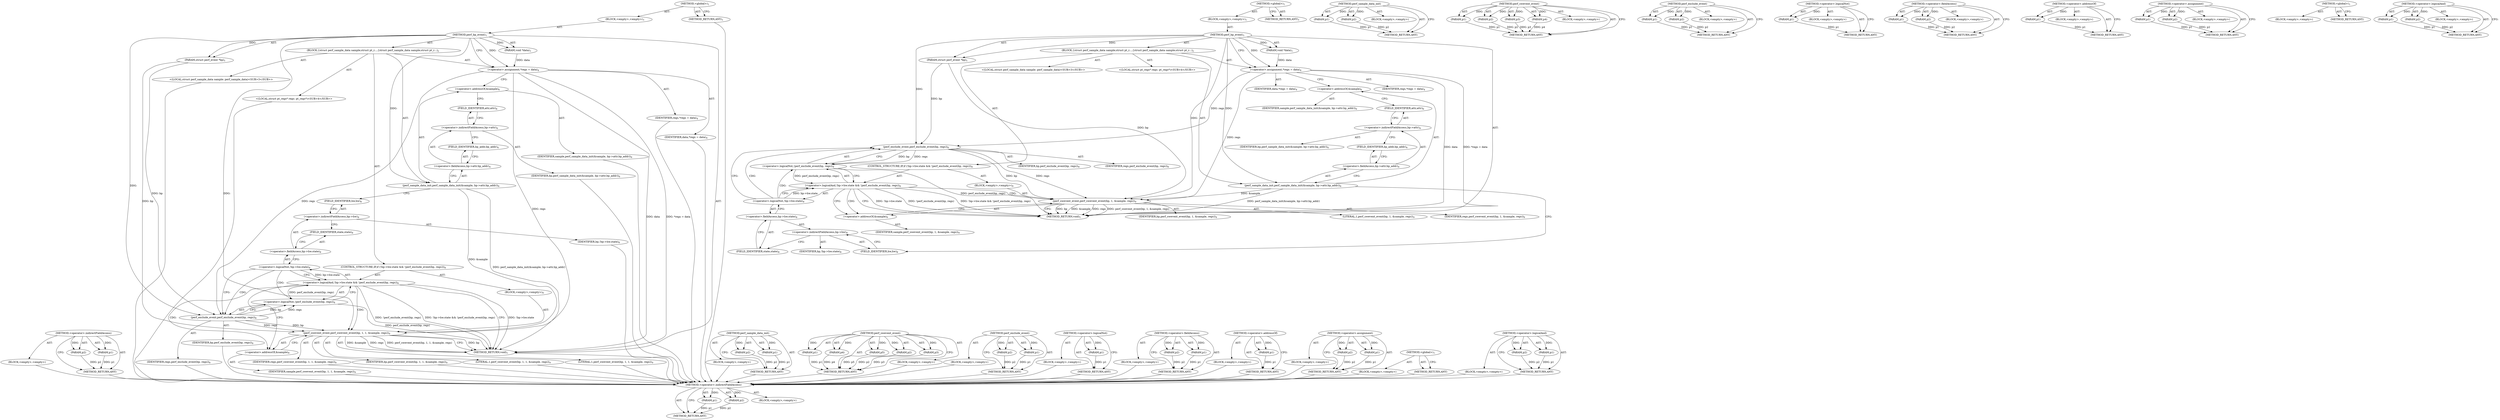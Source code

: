 digraph "&lt;operator&gt;.logicalAnd" {
vulnerable_89 [label=<(METHOD,&lt;operator&gt;.indirectFieldAccess)>];
vulnerable_90 [label=<(PARAM,p1)>];
vulnerable_91 [label=<(PARAM,p2)>];
vulnerable_92 [label=<(BLOCK,&lt;empty&gt;,&lt;empty&gt;)>];
vulnerable_93 [label=<(METHOD_RETURN,ANY)>];
vulnerable_6 [label=<(METHOD,&lt;global&gt;)<SUB>1</SUB>>];
vulnerable_7 [label=<(BLOCK,&lt;empty&gt;,&lt;empty&gt;)<SUB>1</SUB>>];
vulnerable_8 [label=<(METHOD,perf_bp_event)<SUB>1</SUB>>];
vulnerable_9 [label=<(PARAM,struct perf_event *bp)<SUB>1</SUB>>];
vulnerable_10 [label=<(PARAM,void *data)<SUB>1</SUB>>];
vulnerable_11 [label=<(BLOCK,{
	struct perf_sample_data sample;
	struct pt_r...,{
	struct perf_sample_data sample;
	struct pt_r...)<SUB>2</SUB>>];
vulnerable_12 [label="<(LOCAL,struct perf_sample_data sample: perf_sample_data)<SUB>3</SUB>>"];
vulnerable_13 [label="<(LOCAL,struct pt_regs* regs: pt_regs*)<SUB>4</SUB>>"];
vulnerable_14 [label=<(&lt;operator&gt;.assignment,*regs = data)<SUB>4</SUB>>];
vulnerable_15 [label=<(IDENTIFIER,regs,*regs = data)<SUB>4</SUB>>];
vulnerable_16 [label=<(IDENTIFIER,data,*regs = data)<SUB>4</SUB>>];
vulnerable_17 [label=<(perf_sample_data_init,perf_sample_data_init(&amp;sample, bp-&gt;attr.bp_addr))<SUB>6</SUB>>];
vulnerable_18 [label=<(&lt;operator&gt;.addressOf,&amp;sample)<SUB>6</SUB>>];
vulnerable_19 [label=<(IDENTIFIER,sample,perf_sample_data_init(&amp;sample, bp-&gt;attr.bp_addr))<SUB>6</SUB>>];
vulnerable_20 [label=<(&lt;operator&gt;.fieldAccess,bp-&gt;attr.bp_addr)<SUB>6</SUB>>];
vulnerable_21 [label=<(&lt;operator&gt;.indirectFieldAccess,bp-&gt;attr)<SUB>6</SUB>>];
vulnerable_22 [label=<(IDENTIFIER,bp,perf_sample_data_init(&amp;sample, bp-&gt;attr.bp_addr))<SUB>6</SUB>>];
vulnerable_23 [label=<(FIELD_IDENTIFIER,attr,attr)<SUB>6</SUB>>];
vulnerable_24 [label=<(FIELD_IDENTIFIER,bp_addr,bp_addr)<SUB>6</SUB>>];
vulnerable_25 [label=<(CONTROL_STRUCTURE,IF,if (!bp-&gt;hw.state &amp;&amp; !perf_exclude_event(bp, regs)))<SUB>8</SUB>>];
vulnerable_26 [label=<(&lt;operator&gt;.logicalAnd,!bp-&gt;hw.state &amp;&amp; !perf_exclude_event(bp, regs))<SUB>8</SUB>>];
vulnerable_27 [label=<(&lt;operator&gt;.logicalNot,!bp-&gt;hw.state)<SUB>8</SUB>>];
vulnerable_28 [label=<(&lt;operator&gt;.fieldAccess,bp-&gt;hw.state)<SUB>8</SUB>>];
vulnerable_29 [label=<(&lt;operator&gt;.indirectFieldAccess,bp-&gt;hw)<SUB>8</SUB>>];
vulnerable_30 [label=<(IDENTIFIER,bp,!bp-&gt;hw.state)<SUB>8</SUB>>];
vulnerable_31 [label=<(FIELD_IDENTIFIER,hw,hw)<SUB>8</SUB>>];
vulnerable_32 [label=<(FIELD_IDENTIFIER,state,state)<SUB>8</SUB>>];
vulnerable_33 [label=<(&lt;operator&gt;.logicalNot,!perf_exclude_event(bp, regs))<SUB>8</SUB>>];
vulnerable_34 [label=<(perf_exclude_event,perf_exclude_event(bp, regs))<SUB>8</SUB>>];
vulnerable_35 [label=<(IDENTIFIER,bp,perf_exclude_event(bp, regs))<SUB>8</SUB>>];
vulnerable_36 [label=<(IDENTIFIER,regs,perf_exclude_event(bp, regs))<SUB>8</SUB>>];
vulnerable_37 [label=<(BLOCK,&lt;empty&gt;,&lt;empty&gt;)<SUB>9</SUB>>];
vulnerable_38 [label=<(perf_swevent_event,perf_swevent_event(bp, 1, 1, &amp;sample, regs))<SUB>9</SUB>>];
vulnerable_39 [label=<(IDENTIFIER,bp,perf_swevent_event(bp, 1, 1, &amp;sample, regs))<SUB>9</SUB>>];
vulnerable_40 [label=<(LITERAL,1,perf_swevent_event(bp, 1, 1, &amp;sample, regs))<SUB>9</SUB>>];
vulnerable_41 [label=<(LITERAL,1,perf_swevent_event(bp, 1, 1, &amp;sample, regs))<SUB>9</SUB>>];
vulnerable_42 [label=<(&lt;operator&gt;.addressOf,&amp;sample)<SUB>9</SUB>>];
vulnerable_43 [label=<(IDENTIFIER,sample,perf_swevent_event(bp, 1, 1, &amp;sample, regs))<SUB>9</SUB>>];
vulnerable_44 [label=<(IDENTIFIER,regs,perf_swevent_event(bp, 1, 1, &amp;sample, regs))<SUB>9</SUB>>];
vulnerable_45 [label=<(METHOD_RETURN,void)<SUB>1</SUB>>];
vulnerable_47 [label=<(METHOD_RETURN,ANY)<SUB>1</SUB>>];
vulnerable_75 [label=<(METHOD,perf_sample_data_init)>];
vulnerable_76 [label=<(PARAM,p1)>];
vulnerable_77 [label=<(PARAM,p2)>];
vulnerable_78 [label=<(BLOCK,&lt;empty&gt;,&lt;empty&gt;)>];
vulnerable_79 [label=<(METHOD_RETURN,ANY)>];
vulnerable_108 [label=<(METHOD,perf_swevent_event)>];
vulnerable_109 [label=<(PARAM,p1)>];
vulnerable_110 [label=<(PARAM,p2)>];
vulnerable_111 [label=<(PARAM,p3)>];
vulnerable_112 [label=<(PARAM,p4)>];
vulnerable_113 [label=<(PARAM,p5)>];
vulnerable_114 [label=<(BLOCK,&lt;empty&gt;,&lt;empty&gt;)>];
vulnerable_115 [label=<(METHOD_RETURN,ANY)>];
vulnerable_103 [label=<(METHOD,perf_exclude_event)>];
vulnerable_104 [label=<(PARAM,p1)>];
vulnerable_105 [label=<(PARAM,p2)>];
vulnerable_106 [label=<(BLOCK,&lt;empty&gt;,&lt;empty&gt;)>];
vulnerable_107 [label=<(METHOD_RETURN,ANY)>];
vulnerable_99 [label=<(METHOD,&lt;operator&gt;.logicalNot)>];
vulnerable_100 [label=<(PARAM,p1)>];
vulnerable_101 [label=<(BLOCK,&lt;empty&gt;,&lt;empty&gt;)>];
vulnerable_102 [label=<(METHOD_RETURN,ANY)>];
vulnerable_84 [label=<(METHOD,&lt;operator&gt;.fieldAccess)>];
vulnerable_85 [label=<(PARAM,p1)>];
vulnerable_86 [label=<(PARAM,p2)>];
vulnerable_87 [label=<(BLOCK,&lt;empty&gt;,&lt;empty&gt;)>];
vulnerable_88 [label=<(METHOD_RETURN,ANY)>];
vulnerable_80 [label=<(METHOD,&lt;operator&gt;.addressOf)>];
vulnerable_81 [label=<(PARAM,p1)>];
vulnerable_82 [label=<(BLOCK,&lt;empty&gt;,&lt;empty&gt;)>];
vulnerable_83 [label=<(METHOD_RETURN,ANY)>];
vulnerable_70 [label=<(METHOD,&lt;operator&gt;.assignment)>];
vulnerable_71 [label=<(PARAM,p1)>];
vulnerable_72 [label=<(PARAM,p2)>];
vulnerable_73 [label=<(BLOCK,&lt;empty&gt;,&lt;empty&gt;)>];
vulnerable_74 [label=<(METHOD_RETURN,ANY)>];
vulnerable_64 [label=<(METHOD,&lt;global&gt;)<SUB>1</SUB>>];
vulnerable_65 [label=<(BLOCK,&lt;empty&gt;,&lt;empty&gt;)>];
vulnerable_66 [label=<(METHOD_RETURN,ANY)>];
vulnerable_94 [label=<(METHOD,&lt;operator&gt;.logicalAnd)>];
vulnerable_95 [label=<(PARAM,p1)>];
vulnerable_96 [label=<(PARAM,p2)>];
vulnerable_97 [label=<(BLOCK,&lt;empty&gt;,&lt;empty&gt;)>];
vulnerable_98 [label=<(METHOD_RETURN,ANY)>];
fixed_88 [label=<(METHOD,&lt;operator&gt;.indirectFieldAccess)>];
fixed_89 [label=<(PARAM,p1)>];
fixed_90 [label=<(PARAM,p2)>];
fixed_91 [label=<(BLOCK,&lt;empty&gt;,&lt;empty&gt;)>];
fixed_92 [label=<(METHOD_RETURN,ANY)>];
fixed_6 [label=<(METHOD,&lt;global&gt;)<SUB>1</SUB>>];
fixed_7 [label=<(BLOCK,&lt;empty&gt;,&lt;empty&gt;)<SUB>1</SUB>>];
fixed_8 [label=<(METHOD,perf_bp_event)<SUB>1</SUB>>];
fixed_9 [label=<(PARAM,struct perf_event *bp)<SUB>1</SUB>>];
fixed_10 [label=<(PARAM,void *data)<SUB>1</SUB>>];
fixed_11 [label=<(BLOCK,{
	struct perf_sample_data sample;
	struct pt_r...,{
	struct perf_sample_data sample;
	struct pt_r...)<SUB>2</SUB>>];
fixed_12 [label="<(LOCAL,struct perf_sample_data sample: perf_sample_data)<SUB>3</SUB>>"];
fixed_13 [label="<(LOCAL,struct pt_regs* regs: pt_regs*)<SUB>4</SUB>>"];
fixed_14 [label=<(&lt;operator&gt;.assignment,*regs = data)<SUB>4</SUB>>];
fixed_15 [label=<(IDENTIFIER,regs,*regs = data)<SUB>4</SUB>>];
fixed_16 [label=<(IDENTIFIER,data,*regs = data)<SUB>4</SUB>>];
fixed_17 [label=<(perf_sample_data_init,perf_sample_data_init(&amp;sample, bp-&gt;attr.bp_addr))<SUB>6</SUB>>];
fixed_18 [label=<(&lt;operator&gt;.addressOf,&amp;sample)<SUB>6</SUB>>];
fixed_19 [label=<(IDENTIFIER,sample,perf_sample_data_init(&amp;sample, bp-&gt;attr.bp_addr))<SUB>6</SUB>>];
fixed_20 [label=<(&lt;operator&gt;.fieldAccess,bp-&gt;attr.bp_addr)<SUB>6</SUB>>];
fixed_21 [label=<(&lt;operator&gt;.indirectFieldAccess,bp-&gt;attr)<SUB>6</SUB>>];
fixed_22 [label=<(IDENTIFIER,bp,perf_sample_data_init(&amp;sample, bp-&gt;attr.bp_addr))<SUB>6</SUB>>];
fixed_23 [label=<(FIELD_IDENTIFIER,attr,attr)<SUB>6</SUB>>];
fixed_24 [label=<(FIELD_IDENTIFIER,bp_addr,bp_addr)<SUB>6</SUB>>];
fixed_25 [label=<(CONTROL_STRUCTURE,IF,if (!bp-&gt;hw.state &amp;&amp; !perf_exclude_event(bp, regs)))<SUB>8</SUB>>];
fixed_26 [label=<(&lt;operator&gt;.logicalAnd,!bp-&gt;hw.state &amp;&amp; !perf_exclude_event(bp, regs))<SUB>8</SUB>>];
fixed_27 [label=<(&lt;operator&gt;.logicalNot,!bp-&gt;hw.state)<SUB>8</SUB>>];
fixed_28 [label=<(&lt;operator&gt;.fieldAccess,bp-&gt;hw.state)<SUB>8</SUB>>];
fixed_29 [label=<(&lt;operator&gt;.indirectFieldAccess,bp-&gt;hw)<SUB>8</SUB>>];
fixed_30 [label=<(IDENTIFIER,bp,!bp-&gt;hw.state)<SUB>8</SUB>>];
fixed_31 [label=<(FIELD_IDENTIFIER,hw,hw)<SUB>8</SUB>>];
fixed_32 [label=<(FIELD_IDENTIFIER,state,state)<SUB>8</SUB>>];
fixed_33 [label=<(&lt;operator&gt;.logicalNot,!perf_exclude_event(bp, regs))<SUB>8</SUB>>];
fixed_34 [label=<(perf_exclude_event,perf_exclude_event(bp, regs))<SUB>8</SUB>>];
fixed_35 [label=<(IDENTIFIER,bp,perf_exclude_event(bp, regs))<SUB>8</SUB>>];
fixed_36 [label=<(IDENTIFIER,regs,perf_exclude_event(bp, regs))<SUB>8</SUB>>];
fixed_37 [label=<(BLOCK,&lt;empty&gt;,&lt;empty&gt;)<SUB>9</SUB>>];
fixed_38 [label=<(perf_swevent_event,perf_swevent_event(bp, 1, &amp;sample, regs))<SUB>9</SUB>>];
fixed_39 [label=<(IDENTIFIER,bp,perf_swevent_event(bp, 1, &amp;sample, regs))<SUB>9</SUB>>];
fixed_40 [label=<(LITERAL,1,perf_swevent_event(bp, 1, &amp;sample, regs))<SUB>9</SUB>>];
fixed_41 [label=<(&lt;operator&gt;.addressOf,&amp;sample)<SUB>9</SUB>>];
fixed_42 [label=<(IDENTIFIER,sample,perf_swevent_event(bp, 1, &amp;sample, regs))<SUB>9</SUB>>];
fixed_43 [label=<(IDENTIFIER,regs,perf_swevent_event(bp, 1, &amp;sample, regs))<SUB>9</SUB>>];
fixed_44 [label=<(METHOD_RETURN,void)<SUB>1</SUB>>];
fixed_46 [label=<(METHOD_RETURN,ANY)<SUB>1</SUB>>];
fixed_74 [label=<(METHOD,perf_sample_data_init)>];
fixed_75 [label=<(PARAM,p1)>];
fixed_76 [label=<(PARAM,p2)>];
fixed_77 [label=<(BLOCK,&lt;empty&gt;,&lt;empty&gt;)>];
fixed_78 [label=<(METHOD_RETURN,ANY)>];
fixed_107 [label=<(METHOD,perf_swevent_event)>];
fixed_108 [label=<(PARAM,p1)>];
fixed_109 [label=<(PARAM,p2)>];
fixed_110 [label=<(PARAM,p3)>];
fixed_111 [label=<(PARAM,p4)>];
fixed_112 [label=<(BLOCK,&lt;empty&gt;,&lt;empty&gt;)>];
fixed_113 [label=<(METHOD_RETURN,ANY)>];
fixed_102 [label=<(METHOD,perf_exclude_event)>];
fixed_103 [label=<(PARAM,p1)>];
fixed_104 [label=<(PARAM,p2)>];
fixed_105 [label=<(BLOCK,&lt;empty&gt;,&lt;empty&gt;)>];
fixed_106 [label=<(METHOD_RETURN,ANY)>];
fixed_98 [label=<(METHOD,&lt;operator&gt;.logicalNot)>];
fixed_99 [label=<(PARAM,p1)>];
fixed_100 [label=<(BLOCK,&lt;empty&gt;,&lt;empty&gt;)>];
fixed_101 [label=<(METHOD_RETURN,ANY)>];
fixed_83 [label=<(METHOD,&lt;operator&gt;.fieldAccess)>];
fixed_84 [label=<(PARAM,p1)>];
fixed_85 [label=<(PARAM,p2)>];
fixed_86 [label=<(BLOCK,&lt;empty&gt;,&lt;empty&gt;)>];
fixed_87 [label=<(METHOD_RETURN,ANY)>];
fixed_79 [label=<(METHOD,&lt;operator&gt;.addressOf)>];
fixed_80 [label=<(PARAM,p1)>];
fixed_81 [label=<(BLOCK,&lt;empty&gt;,&lt;empty&gt;)>];
fixed_82 [label=<(METHOD_RETURN,ANY)>];
fixed_69 [label=<(METHOD,&lt;operator&gt;.assignment)>];
fixed_70 [label=<(PARAM,p1)>];
fixed_71 [label=<(PARAM,p2)>];
fixed_72 [label=<(BLOCK,&lt;empty&gt;,&lt;empty&gt;)>];
fixed_73 [label=<(METHOD_RETURN,ANY)>];
fixed_63 [label=<(METHOD,&lt;global&gt;)<SUB>1</SUB>>];
fixed_64 [label=<(BLOCK,&lt;empty&gt;,&lt;empty&gt;)>];
fixed_65 [label=<(METHOD_RETURN,ANY)>];
fixed_93 [label=<(METHOD,&lt;operator&gt;.logicalAnd)>];
fixed_94 [label=<(PARAM,p1)>];
fixed_95 [label=<(PARAM,p2)>];
fixed_96 [label=<(BLOCK,&lt;empty&gt;,&lt;empty&gt;)>];
fixed_97 [label=<(METHOD_RETURN,ANY)>];
vulnerable_89 -> vulnerable_90  [key=0, label="AST: "];
vulnerable_89 -> vulnerable_90  [key=1, label="DDG: "];
vulnerable_89 -> vulnerable_92  [key=0, label="AST: "];
vulnerable_89 -> vulnerable_91  [key=0, label="AST: "];
vulnerable_89 -> vulnerable_91  [key=1, label="DDG: "];
vulnerable_89 -> vulnerable_93  [key=0, label="AST: "];
vulnerable_89 -> vulnerable_93  [key=1, label="CFG: "];
vulnerable_90 -> vulnerable_93  [key=0, label="DDG: p1"];
vulnerable_91 -> vulnerable_93  [key=0, label="DDG: p2"];
vulnerable_92 -> fixed_88  [key=0];
vulnerable_93 -> fixed_88  [key=0];
vulnerable_6 -> vulnerable_7  [key=0, label="AST: "];
vulnerable_6 -> vulnerable_47  [key=0, label="AST: "];
vulnerable_6 -> vulnerable_47  [key=1, label="CFG: "];
vulnerable_7 -> vulnerable_8  [key=0, label="AST: "];
vulnerable_8 -> vulnerable_9  [key=0, label="AST: "];
vulnerable_8 -> vulnerable_9  [key=1, label="DDG: "];
vulnerable_8 -> vulnerable_10  [key=0, label="AST: "];
vulnerable_8 -> vulnerable_10  [key=1, label="DDG: "];
vulnerable_8 -> vulnerable_11  [key=0, label="AST: "];
vulnerable_8 -> vulnerable_45  [key=0, label="AST: "];
vulnerable_8 -> vulnerable_14  [key=0, label="CFG: "];
vulnerable_8 -> vulnerable_14  [key=1, label="DDG: "];
vulnerable_8 -> vulnerable_17  [key=0, label="DDG: "];
vulnerable_8 -> vulnerable_38  [key=0, label="DDG: "];
vulnerable_8 -> vulnerable_34  [key=0, label="DDG: "];
vulnerable_9 -> vulnerable_38  [key=0, label="DDG: bp"];
vulnerable_9 -> vulnerable_34  [key=0, label="DDG: bp"];
vulnerable_10 -> vulnerable_14  [key=0, label="DDG: data"];
vulnerable_11 -> vulnerable_12  [key=0, label="AST: "];
vulnerable_11 -> vulnerable_13  [key=0, label="AST: "];
vulnerable_11 -> vulnerable_14  [key=0, label="AST: "];
vulnerable_11 -> vulnerable_17  [key=0, label="AST: "];
vulnerable_11 -> vulnerable_25  [key=0, label="AST: "];
vulnerable_12 -> fixed_88  [key=0];
vulnerable_13 -> fixed_88  [key=0];
vulnerable_14 -> vulnerable_15  [key=0, label="AST: "];
vulnerable_14 -> vulnerable_16  [key=0, label="AST: "];
vulnerable_14 -> vulnerable_18  [key=0, label="CFG: "];
vulnerable_14 -> vulnerable_45  [key=0, label="DDG: data"];
vulnerable_14 -> vulnerable_45  [key=1, label="DDG: *regs = data"];
vulnerable_14 -> vulnerable_38  [key=0, label="DDG: regs"];
vulnerable_14 -> vulnerable_34  [key=0, label="DDG: regs"];
vulnerable_15 -> fixed_88  [key=0];
vulnerable_16 -> fixed_88  [key=0];
vulnerable_17 -> vulnerable_18  [key=0, label="AST: "];
vulnerable_17 -> vulnerable_20  [key=0, label="AST: "];
vulnerable_17 -> vulnerable_31  [key=0, label="CFG: "];
vulnerable_17 -> vulnerable_45  [key=0, label="DDG: perf_sample_data_init(&amp;sample, bp-&gt;attr.bp_addr)"];
vulnerable_17 -> vulnerable_38  [key=0, label="DDG: &amp;sample"];
vulnerable_18 -> vulnerable_19  [key=0, label="AST: "];
vulnerable_18 -> vulnerable_23  [key=0, label="CFG: "];
vulnerable_19 -> fixed_88  [key=0];
vulnerable_20 -> vulnerable_21  [key=0, label="AST: "];
vulnerable_20 -> vulnerable_24  [key=0, label="AST: "];
vulnerable_20 -> vulnerable_17  [key=0, label="CFG: "];
vulnerable_21 -> vulnerable_22  [key=0, label="AST: "];
vulnerable_21 -> vulnerable_23  [key=0, label="AST: "];
vulnerable_21 -> vulnerable_24  [key=0, label="CFG: "];
vulnerable_22 -> fixed_88  [key=0];
vulnerable_23 -> vulnerable_21  [key=0, label="CFG: "];
vulnerable_24 -> vulnerable_20  [key=0, label="CFG: "];
vulnerable_25 -> vulnerable_26  [key=0, label="AST: "];
vulnerable_25 -> vulnerable_37  [key=0, label="AST: "];
vulnerable_26 -> vulnerable_27  [key=0, label="AST: "];
vulnerable_26 -> vulnerable_33  [key=0, label="AST: "];
vulnerable_26 -> vulnerable_45  [key=0, label="CFG: "];
vulnerable_26 -> vulnerable_45  [key=1, label="DDG: !bp-&gt;hw.state"];
vulnerable_26 -> vulnerable_45  [key=2, label="DDG: !perf_exclude_event(bp, regs)"];
vulnerable_26 -> vulnerable_45  [key=3, label="DDG: !bp-&gt;hw.state &amp;&amp; !perf_exclude_event(bp, regs)"];
vulnerable_26 -> vulnerable_42  [key=0, label="CFG: "];
vulnerable_26 -> vulnerable_42  [key=1, label="CDG: "];
vulnerable_26 -> vulnerable_38  [key=0, label="CDG: "];
vulnerable_27 -> vulnerable_28  [key=0, label="AST: "];
vulnerable_27 -> vulnerable_26  [key=0, label="CFG: "];
vulnerable_27 -> vulnerable_26  [key=1, label="DDG: bp-&gt;hw.state"];
vulnerable_27 -> vulnerable_34  [key=0, label="CFG: "];
vulnerable_27 -> vulnerable_34  [key=1, label="CDG: "];
vulnerable_27 -> vulnerable_33  [key=0, label="CDG: "];
vulnerable_28 -> vulnerable_29  [key=0, label="AST: "];
vulnerable_28 -> vulnerable_32  [key=0, label="AST: "];
vulnerable_28 -> vulnerable_27  [key=0, label="CFG: "];
vulnerable_29 -> vulnerable_30  [key=0, label="AST: "];
vulnerable_29 -> vulnerable_31  [key=0, label="AST: "];
vulnerable_29 -> vulnerable_32  [key=0, label="CFG: "];
vulnerable_30 -> fixed_88  [key=0];
vulnerable_31 -> vulnerable_29  [key=0, label="CFG: "];
vulnerable_32 -> vulnerable_28  [key=0, label="CFG: "];
vulnerable_33 -> vulnerable_34  [key=0, label="AST: "];
vulnerable_33 -> vulnerable_26  [key=0, label="CFG: "];
vulnerable_33 -> vulnerable_26  [key=1, label="DDG: perf_exclude_event(bp, regs)"];
vulnerable_33 -> vulnerable_45  [key=0, label="DDG: perf_exclude_event(bp, regs)"];
vulnerable_34 -> vulnerable_35  [key=0, label="AST: "];
vulnerable_34 -> vulnerable_36  [key=0, label="AST: "];
vulnerable_34 -> vulnerable_33  [key=0, label="CFG: "];
vulnerable_34 -> vulnerable_33  [key=1, label="DDG: bp"];
vulnerable_34 -> vulnerable_33  [key=2, label="DDG: regs"];
vulnerable_34 -> vulnerable_38  [key=0, label="DDG: bp"];
vulnerable_34 -> vulnerable_38  [key=1, label="DDG: regs"];
vulnerable_35 -> fixed_88  [key=0];
vulnerable_36 -> fixed_88  [key=0];
vulnerable_37 -> vulnerable_38  [key=0, label="AST: "];
vulnerable_38 -> vulnerable_39  [key=0, label="AST: "];
vulnerable_38 -> vulnerable_40  [key=0, label="AST: "];
vulnerable_38 -> vulnerable_41  [key=0, label="AST: "];
vulnerable_38 -> vulnerable_42  [key=0, label="AST: "];
vulnerable_38 -> vulnerable_44  [key=0, label="AST: "];
vulnerable_38 -> vulnerable_45  [key=0, label="CFG: "];
vulnerable_38 -> vulnerable_45  [key=1, label="DDG: bp"];
vulnerable_38 -> vulnerable_45  [key=2, label="DDG: &amp;sample"];
vulnerable_38 -> vulnerable_45  [key=3, label="DDG: regs"];
vulnerable_38 -> vulnerable_45  [key=4, label="DDG: perf_swevent_event(bp, 1, 1, &amp;sample, regs)"];
vulnerable_39 -> fixed_88  [key=0];
vulnerable_40 -> fixed_88  [key=0];
vulnerable_41 -> fixed_88  [key=0];
vulnerable_42 -> vulnerable_43  [key=0, label="AST: "];
vulnerable_42 -> vulnerable_38  [key=0, label="CFG: "];
vulnerable_43 -> fixed_88  [key=0];
vulnerable_44 -> fixed_88  [key=0];
vulnerable_45 -> fixed_88  [key=0];
vulnerable_47 -> fixed_88  [key=0];
vulnerable_75 -> vulnerable_76  [key=0, label="AST: "];
vulnerable_75 -> vulnerable_76  [key=1, label="DDG: "];
vulnerable_75 -> vulnerable_78  [key=0, label="AST: "];
vulnerable_75 -> vulnerable_77  [key=0, label="AST: "];
vulnerable_75 -> vulnerable_77  [key=1, label="DDG: "];
vulnerable_75 -> vulnerable_79  [key=0, label="AST: "];
vulnerable_75 -> vulnerable_79  [key=1, label="CFG: "];
vulnerable_76 -> vulnerable_79  [key=0, label="DDG: p1"];
vulnerable_77 -> vulnerable_79  [key=0, label="DDG: p2"];
vulnerable_78 -> fixed_88  [key=0];
vulnerable_79 -> fixed_88  [key=0];
vulnerable_108 -> vulnerable_109  [key=0, label="AST: "];
vulnerable_108 -> vulnerable_109  [key=1, label="DDG: "];
vulnerable_108 -> vulnerable_114  [key=0, label="AST: "];
vulnerable_108 -> vulnerable_110  [key=0, label="AST: "];
vulnerable_108 -> vulnerable_110  [key=1, label="DDG: "];
vulnerable_108 -> vulnerable_115  [key=0, label="AST: "];
vulnerable_108 -> vulnerable_115  [key=1, label="CFG: "];
vulnerable_108 -> vulnerable_111  [key=0, label="AST: "];
vulnerable_108 -> vulnerable_111  [key=1, label="DDG: "];
vulnerable_108 -> vulnerable_112  [key=0, label="AST: "];
vulnerable_108 -> vulnerable_112  [key=1, label="DDG: "];
vulnerable_108 -> vulnerable_113  [key=0, label="AST: "];
vulnerable_108 -> vulnerable_113  [key=1, label="DDG: "];
vulnerable_109 -> vulnerable_115  [key=0, label="DDG: p1"];
vulnerable_110 -> vulnerable_115  [key=0, label="DDG: p2"];
vulnerable_111 -> vulnerable_115  [key=0, label="DDG: p3"];
vulnerable_112 -> vulnerable_115  [key=0, label="DDG: p4"];
vulnerable_113 -> vulnerable_115  [key=0, label="DDG: p5"];
vulnerable_114 -> fixed_88  [key=0];
vulnerable_115 -> fixed_88  [key=0];
vulnerable_103 -> vulnerable_104  [key=0, label="AST: "];
vulnerable_103 -> vulnerable_104  [key=1, label="DDG: "];
vulnerable_103 -> vulnerable_106  [key=0, label="AST: "];
vulnerable_103 -> vulnerable_105  [key=0, label="AST: "];
vulnerable_103 -> vulnerable_105  [key=1, label="DDG: "];
vulnerable_103 -> vulnerable_107  [key=0, label="AST: "];
vulnerable_103 -> vulnerable_107  [key=1, label="CFG: "];
vulnerable_104 -> vulnerable_107  [key=0, label="DDG: p1"];
vulnerable_105 -> vulnerable_107  [key=0, label="DDG: p2"];
vulnerable_106 -> fixed_88  [key=0];
vulnerable_107 -> fixed_88  [key=0];
vulnerable_99 -> vulnerable_100  [key=0, label="AST: "];
vulnerable_99 -> vulnerable_100  [key=1, label="DDG: "];
vulnerable_99 -> vulnerable_101  [key=0, label="AST: "];
vulnerable_99 -> vulnerable_102  [key=0, label="AST: "];
vulnerable_99 -> vulnerable_102  [key=1, label="CFG: "];
vulnerable_100 -> vulnerable_102  [key=0, label="DDG: p1"];
vulnerable_101 -> fixed_88  [key=0];
vulnerable_102 -> fixed_88  [key=0];
vulnerable_84 -> vulnerable_85  [key=0, label="AST: "];
vulnerable_84 -> vulnerable_85  [key=1, label="DDG: "];
vulnerable_84 -> vulnerable_87  [key=0, label="AST: "];
vulnerable_84 -> vulnerable_86  [key=0, label="AST: "];
vulnerable_84 -> vulnerable_86  [key=1, label="DDG: "];
vulnerable_84 -> vulnerable_88  [key=0, label="AST: "];
vulnerable_84 -> vulnerable_88  [key=1, label="CFG: "];
vulnerable_85 -> vulnerable_88  [key=0, label="DDG: p1"];
vulnerable_86 -> vulnerable_88  [key=0, label="DDG: p2"];
vulnerable_87 -> fixed_88  [key=0];
vulnerable_88 -> fixed_88  [key=0];
vulnerable_80 -> vulnerable_81  [key=0, label="AST: "];
vulnerable_80 -> vulnerable_81  [key=1, label="DDG: "];
vulnerable_80 -> vulnerable_82  [key=0, label="AST: "];
vulnerable_80 -> vulnerable_83  [key=0, label="AST: "];
vulnerable_80 -> vulnerable_83  [key=1, label="CFG: "];
vulnerable_81 -> vulnerable_83  [key=0, label="DDG: p1"];
vulnerable_82 -> fixed_88  [key=0];
vulnerable_83 -> fixed_88  [key=0];
vulnerable_70 -> vulnerable_71  [key=0, label="AST: "];
vulnerable_70 -> vulnerable_71  [key=1, label="DDG: "];
vulnerable_70 -> vulnerable_73  [key=0, label="AST: "];
vulnerable_70 -> vulnerable_72  [key=0, label="AST: "];
vulnerable_70 -> vulnerable_72  [key=1, label="DDG: "];
vulnerable_70 -> vulnerable_74  [key=0, label="AST: "];
vulnerable_70 -> vulnerable_74  [key=1, label="CFG: "];
vulnerable_71 -> vulnerable_74  [key=0, label="DDG: p1"];
vulnerable_72 -> vulnerable_74  [key=0, label="DDG: p2"];
vulnerable_73 -> fixed_88  [key=0];
vulnerable_74 -> fixed_88  [key=0];
vulnerable_64 -> vulnerable_65  [key=0, label="AST: "];
vulnerable_64 -> vulnerable_66  [key=0, label="AST: "];
vulnerable_64 -> vulnerable_66  [key=1, label="CFG: "];
vulnerable_65 -> fixed_88  [key=0];
vulnerable_66 -> fixed_88  [key=0];
vulnerable_94 -> vulnerable_95  [key=0, label="AST: "];
vulnerable_94 -> vulnerable_95  [key=1, label="DDG: "];
vulnerable_94 -> vulnerable_97  [key=0, label="AST: "];
vulnerable_94 -> vulnerable_96  [key=0, label="AST: "];
vulnerable_94 -> vulnerable_96  [key=1, label="DDG: "];
vulnerable_94 -> vulnerable_98  [key=0, label="AST: "];
vulnerable_94 -> vulnerable_98  [key=1, label="CFG: "];
vulnerable_95 -> vulnerable_98  [key=0, label="DDG: p1"];
vulnerable_96 -> vulnerable_98  [key=0, label="DDG: p2"];
vulnerable_97 -> fixed_88  [key=0];
vulnerable_98 -> fixed_88  [key=0];
fixed_88 -> fixed_89  [key=0, label="AST: "];
fixed_88 -> fixed_89  [key=1, label="DDG: "];
fixed_88 -> fixed_91  [key=0, label="AST: "];
fixed_88 -> fixed_90  [key=0, label="AST: "];
fixed_88 -> fixed_90  [key=1, label="DDG: "];
fixed_88 -> fixed_92  [key=0, label="AST: "];
fixed_88 -> fixed_92  [key=1, label="CFG: "];
fixed_89 -> fixed_92  [key=0, label="DDG: p1"];
fixed_90 -> fixed_92  [key=0, label="DDG: p2"];
fixed_6 -> fixed_7  [key=0, label="AST: "];
fixed_6 -> fixed_46  [key=0, label="AST: "];
fixed_6 -> fixed_46  [key=1, label="CFG: "];
fixed_7 -> fixed_8  [key=0, label="AST: "];
fixed_8 -> fixed_9  [key=0, label="AST: "];
fixed_8 -> fixed_9  [key=1, label="DDG: "];
fixed_8 -> fixed_10  [key=0, label="AST: "];
fixed_8 -> fixed_10  [key=1, label="DDG: "];
fixed_8 -> fixed_11  [key=0, label="AST: "];
fixed_8 -> fixed_44  [key=0, label="AST: "];
fixed_8 -> fixed_14  [key=0, label="CFG: "];
fixed_8 -> fixed_14  [key=1, label="DDG: "];
fixed_8 -> fixed_17  [key=0, label="DDG: "];
fixed_8 -> fixed_38  [key=0, label="DDG: "];
fixed_8 -> fixed_34  [key=0, label="DDG: "];
fixed_9 -> fixed_38  [key=0, label="DDG: bp"];
fixed_9 -> fixed_34  [key=0, label="DDG: bp"];
fixed_10 -> fixed_14  [key=0, label="DDG: data"];
fixed_11 -> fixed_12  [key=0, label="AST: "];
fixed_11 -> fixed_13  [key=0, label="AST: "];
fixed_11 -> fixed_14  [key=0, label="AST: "];
fixed_11 -> fixed_17  [key=0, label="AST: "];
fixed_11 -> fixed_25  [key=0, label="AST: "];
fixed_14 -> fixed_15  [key=0, label="AST: "];
fixed_14 -> fixed_16  [key=0, label="AST: "];
fixed_14 -> fixed_18  [key=0, label="CFG: "];
fixed_14 -> fixed_44  [key=0, label="DDG: data"];
fixed_14 -> fixed_44  [key=1, label="DDG: *regs = data"];
fixed_14 -> fixed_38  [key=0, label="DDG: regs"];
fixed_14 -> fixed_34  [key=0, label="DDG: regs"];
fixed_17 -> fixed_18  [key=0, label="AST: "];
fixed_17 -> fixed_20  [key=0, label="AST: "];
fixed_17 -> fixed_31  [key=0, label="CFG: "];
fixed_17 -> fixed_44  [key=0, label="DDG: perf_sample_data_init(&amp;sample, bp-&gt;attr.bp_addr)"];
fixed_17 -> fixed_38  [key=0, label="DDG: &amp;sample"];
fixed_18 -> fixed_19  [key=0, label="AST: "];
fixed_18 -> fixed_23  [key=0, label="CFG: "];
fixed_20 -> fixed_21  [key=0, label="AST: "];
fixed_20 -> fixed_24  [key=0, label="AST: "];
fixed_20 -> fixed_17  [key=0, label="CFG: "];
fixed_21 -> fixed_22  [key=0, label="AST: "];
fixed_21 -> fixed_23  [key=0, label="AST: "];
fixed_21 -> fixed_24  [key=0, label="CFG: "];
fixed_23 -> fixed_21  [key=0, label="CFG: "];
fixed_24 -> fixed_20  [key=0, label="CFG: "];
fixed_25 -> fixed_26  [key=0, label="AST: "];
fixed_25 -> fixed_37  [key=0, label="AST: "];
fixed_26 -> fixed_27  [key=0, label="AST: "];
fixed_26 -> fixed_33  [key=0, label="AST: "];
fixed_26 -> fixed_44  [key=0, label="CFG: "];
fixed_26 -> fixed_44  [key=1, label="DDG: !bp-&gt;hw.state"];
fixed_26 -> fixed_44  [key=2, label="DDG: !perf_exclude_event(bp, regs)"];
fixed_26 -> fixed_44  [key=3, label="DDG: !bp-&gt;hw.state &amp;&amp; !perf_exclude_event(bp, regs)"];
fixed_26 -> fixed_41  [key=0, label="CFG: "];
fixed_26 -> fixed_41  [key=1, label="CDG: "];
fixed_26 -> fixed_38  [key=0, label="CDG: "];
fixed_27 -> fixed_28  [key=0, label="AST: "];
fixed_27 -> fixed_26  [key=0, label="CFG: "];
fixed_27 -> fixed_26  [key=1, label="DDG: bp-&gt;hw.state"];
fixed_27 -> fixed_34  [key=0, label="CFG: "];
fixed_27 -> fixed_34  [key=1, label="CDG: "];
fixed_27 -> fixed_33  [key=0, label="CDG: "];
fixed_28 -> fixed_29  [key=0, label="AST: "];
fixed_28 -> fixed_32  [key=0, label="AST: "];
fixed_28 -> fixed_27  [key=0, label="CFG: "];
fixed_29 -> fixed_30  [key=0, label="AST: "];
fixed_29 -> fixed_31  [key=0, label="AST: "];
fixed_29 -> fixed_32  [key=0, label="CFG: "];
fixed_31 -> fixed_29  [key=0, label="CFG: "];
fixed_32 -> fixed_28  [key=0, label="CFG: "];
fixed_33 -> fixed_34  [key=0, label="AST: "];
fixed_33 -> fixed_26  [key=0, label="CFG: "];
fixed_33 -> fixed_26  [key=1, label="DDG: perf_exclude_event(bp, regs)"];
fixed_33 -> fixed_44  [key=0, label="DDG: perf_exclude_event(bp, regs)"];
fixed_34 -> fixed_35  [key=0, label="AST: "];
fixed_34 -> fixed_36  [key=0, label="AST: "];
fixed_34 -> fixed_33  [key=0, label="CFG: "];
fixed_34 -> fixed_33  [key=1, label="DDG: bp"];
fixed_34 -> fixed_33  [key=2, label="DDG: regs"];
fixed_34 -> fixed_38  [key=0, label="DDG: bp"];
fixed_34 -> fixed_38  [key=1, label="DDG: regs"];
fixed_37 -> fixed_38  [key=0, label="AST: "];
fixed_38 -> fixed_39  [key=0, label="AST: "];
fixed_38 -> fixed_40  [key=0, label="AST: "];
fixed_38 -> fixed_41  [key=0, label="AST: "];
fixed_38 -> fixed_43  [key=0, label="AST: "];
fixed_38 -> fixed_44  [key=0, label="CFG: "];
fixed_38 -> fixed_44  [key=1, label="DDG: bp"];
fixed_38 -> fixed_44  [key=2, label="DDG: &amp;sample"];
fixed_38 -> fixed_44  [key=3, label="DDG: regs"];
fixed_38 -> fixed_44  [key=4, label="DDG: perf_swevent_event(bp, 1, &amp;sample, regs)"];
fixed_41 -> fixed_42  [key=0, label="AST: "];
fixed_41 -> fixed_38  [key=0, label="CFG: "];
fixed_74 -> fixed_75  [key=0, label="AST: "];
fixed_74 -> fixed_75  [key=1, label="DDG: "];
fixed_74 -> fixed_77  [key=0, label="AST: "];
fixed_74 -> fixed_76  [key=0, label="AST: "];
fixed_74 -> fixed_76  [key=1, label="DDG: "];
fixed_74 -> fixed_78  [key=0, label="AST: "];
fixed_74 -> fixed_78  [key=1, label="CFG: "];
fixed_75 -> fixed_78  [key=0, label="DDG: p1"];
fixed_76 -> fixed_78  [key=0, label="DDG: p2"];
fixed_107 -> fixed_108  [key=0, label="AST: "];
fixed_107 -> fixed_108  [key=1, label="DDG: "];
fixed_107 -> fixed_112  [key=0, label="AST: "];
fixed_107 -> fixed_109  [key=0, label="AST: "];
fixed_107 -> fixed_109  [key=1, label="DDG: "];
fixed_107 -> fixed_113  [key=0, label="AST: "];
fixed_107 -> fixed_113  [key=1, label="CFG: "];
fixed_107 -> fixed_110  [key=0, label="AST: "];
fixed_107 -> fixed_110  [key=1, label="DDG: "];
fixed_107 -> fixed_111  [key=0, label="AST: "];
fixed_107 -> fixed_111  [key=1, label="DDG: "];
fixed_108 -> fixed_113  [key=0, label="DDG: p1"];
fixed_109 -> fixed_113  [key=0, label="DDG: p2"];
fixed_110 -> fixed_113  [key=0, label="DDG: p3"];
fixed_111 -> fixed_113  [key=0, label="DDG: p4"];
fixed_102 -> fixed_103  [key=0, label="AST: "];
fixed_102 -> fixed_103  [key=1, label="DDG: "];
fixed_102 -> fixed_105  [key=0, label="AST: "];
fixed_102 -> fixed_104  [key=0, label="AST: "];
fixed_102 -> fixed_104  [key=1, label="DDG: "];
fixed_102 -> fixed_106  [key=0, label="AST: "];
fixed_102 -> fixed_106  [key=1, label="CFG: "];
fixed_103 -> fixed_106  [key=0, label="DDG: p1"];
fixed_104 -> fixed_106  [key=0, label="DDG: p2"];
fixed_98 -> fixed_99  [key=0, label="AST: "];
fixed_98 -> fixed_99  [key=1, label="DDG: "];
fixed_98 -> fixed_100  [key=0, label="AST: "];
fixed_98 -> fixed_101  [key=0, label="AST: "];
fixed_98 -> fixed_101  [key=1, label="CFG: "];
fixed_99 -> fixed_101  [key=0, label="DDG: p1"];
fixed_83 -> fixed_84  [key=0, label="AST: "];
fixed_83 -> fixed_84  [key=1, label="DDG: "];
fixed_83 -> fixed_86  [key=0, label="AST: "];
fixed_83 -> fixed_85  [key=0, label="AST: "];
fixed_83 -> fixed_85  [key=1, label="DDG: "];
fixed_83 -> fixed_87  [key=0, label="AST: "];
fixed_83 -> fixed_87  [key=1, label="CFG: "];
fixed_84 -> fixed_87  [key=0, label="DDG: p1"];
fixed_85 -> fixed_87  [key=0, label="DDG: p2"];
fixed_79 -> fixed_80  [key=0, label="AST: "];
fixed_79 -> fixed_80  [key=1, label="DDG: "];
fixed_79 -> fixed_81  [key=0, label="AST: "];
fixed_79 -> fixed_82  [key=0, label="AST: "];
fixed_79 -> fixed_82  [key=1, label="CFG: "];
fixed_80 -> fixed_82  [key=0, label="DDG: p1"];
fixed_69 -> fixed_70  [key=0, label="AST: "];
fixed_69 -> fixed_70  [key=1, label="DDG: "];
fixed_69 -> fixed_72  [key=0, label="AST: "];
fixed_69 -> fixed_71  [key=0, label="AST: "];
fixed_69 -> fixed_71  [key=1, label="DDG: "];
fixed_69 -> fixed_73  [key=0, label="AST: "];
fixed_69 -> fixed_73  [key=1, label="CFG: "];
fixed_70 -> fixed_73  [key=0, label="DDG: p1"];
fixed_71 -> fixed_73  [key=0, label="DDG: p2"];
fixed_63 -> fixed_64  [key=0, label="AST: "];
fixed_63 -> fixed_65  [key=0, label="AST: "];
fixed_63 -> fixed_65  [key=1, label="CFG: "];
fixed_93 -> fixed_94  [key=0, label="AST: "];
fixed_93 -> fixed_94  [key=1, label="DDG: "];
fixed_93 -> fixed_96  [key=0, label="AST: "];
fixed_93 -> fixed_95  [key=0, label="AST: "];
fixed_93 -> fixed_95  [key=1, label="DDG: "];
fixed_93 -> fixed_97  [key=0, label="AST: "];
fixed_93 -> fixed_97  [key=1, label="CFG: "];
fixed_94 -> fixed_97  [key=0, label="DDG: p1"];
fixed_95 -> fixed_97  [key=0, label="DDG: p2"];
}
